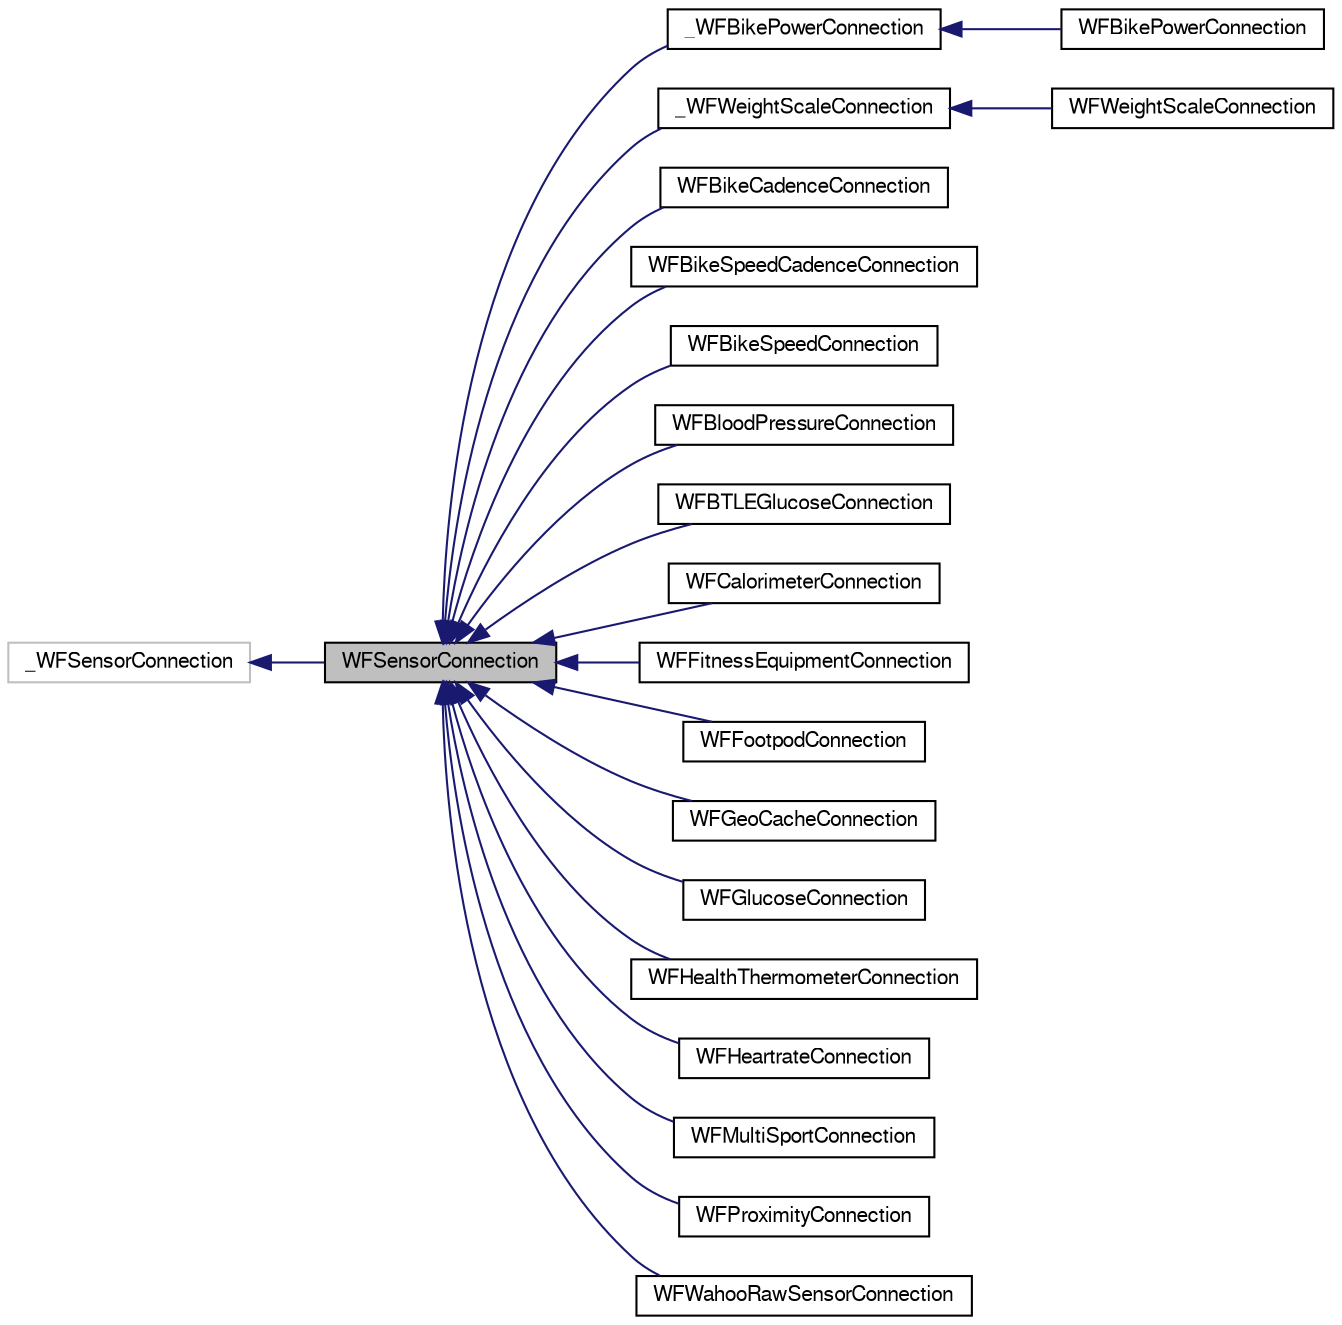 digraph "WFSensorConnection"
{
  edge [fontname="FreeSans",fontsize="10",labelfontname="FreeSans",labelfontsize="10"];
  node [fontname="FreeSans",fontsize="10",shape=record];
  rankdir="LR";
  Node1 [label="WFSensorConnection",height=0.2,width=0.4,color="black", fillcolor="grey75", style="filled", fontcolor="black"];
  Node2 -> Node1 [dir="back",color="midnightblue",fontsize="10",style="solid",fontname="FreeSans"];
  Node2 [label="_WFSensorConnection",height=0.2,width=0.4,color="grey75", fillcolor="white", style="filled"];
  Node1 -> Node3 [dir="back",color="midnightblue",fontsize="10",style="solid",fontname="FreeSans"];
  Node3 [label="_WFBikePowerConnection",height=0.2,width=0.4,color="black", fillcolor="white", style="filled",URL="$interface___w_f_bike_power_connection.html"];
  Node3 -> Node4 [dir="back",color="midnightblue",fontsize="10",style="solid",fontname="FreeSans"];
  Node4 [label="WFBikePowerConnection",height=0.2,width=0.4,color="black", fillcolor="white", style="filled",URL="$interface_w_f_bike_power_connection.html",tooltip="Represents a connection to an ANT+ Bike Power sensor. "];
  Node1 -> Node5 [dir="back",color="midnightblue",fontsize="10",style="solid",fontname="FreeSans"];
  Node5 [label="_WFWeightScaleConnection",height=0.2,width=0.4,color="black", fillcolor="white", style="filled",URL="$interface___w_f_weight_scale_connection.html",tooltip="Internal-use base class for the WFWeightScaleConnection. "];
  Node5 -> Node6 [dir="back",color="midnightblue",fontsize="10",style="solid",fontname="FreeSans"];
  Node6 [label="WFWeightScaleConnection",height=0.2,width=0.4,color="black", fillcolor="white", style="filled",URL="$interface_w_f_weight_scale_connection.html",tooltip="Represents a connection to an ANT+ or BTLE Weight Scale sensor. "];
  Node1 -> Node7 [dir="back",color="midnightblue",fontsize="10",style="solid",fontname="FreeSans"];
  Node7 [label="WFBikeCadenceConnection",height=0.2,width=0.4,color="black", fillcolor="white", style="filled",URL="$interface_w_f_bike_cadence_connection.html",tooltip="Represents a connection to an ANT+ Bike Cadence sensor. "];
  Node1 -> Node8 [dir="back",color="midnightblue",fontsize="10",style="solid",fontname="FreeSans"];
  Node8 [label="WFBikeSpeedCadenceConnection",height=0.2,width=0.4,color="black", fillcolor="white", style="filled",URL="$interface_w_f_bike_speed_cadence_connection.html",tooltip="Represents a connection to an ANT+ combined Bike Speed and Cadence sensor. "];
  Node1 -> Node9 [dir="back",color="midnightblue",fontsize="10",style="solid",fontname="FreeSans"];
  Node9 [label="WFBikeSpeedConnection",height=0.2,width=0.4,color="black", fillcolor="white", style="filled",URL="$interface_w_f_bike_speed_connection.html",tooltip="Represents a connection to an ANT+ Bike Speed sensor. "];
  Node1 -> Node10 [dir="back",color="midnightblue",fontsize="10",style="solid",fontname="FreeSans"];
  Node10 [label="WFBloodPressureConnection",height=0.2,width=0.4,color="black", fillcolor="white", style="filled",URL="$interface_w_f_blood_pressure_connection.html",tooltip="Represents a connection to a BTLE Blood Pressure sensor. "];
  Node1 -> Node11 [dir="back",color="midnightblue",fontsize="10",style="solid",fontname="FreeSans"];
  Node11 [label="WFBTLEGlucoseConnection",height=0.2,width=0.4,color="black", fillcolor="white", style="filled",URL="$interface_w_f_b_t_l_e_glucose_connection.html",tooltip="Represents a connection to a BTLE Glucose Monitor sensor. "];
  Node1 -> Node12 [dir="back",color="midnightblue",fontsize="10",style="solid",fontname="FreeSans"];
  Node12 [label="WFCalorimeterConnection",height=0.2,width=0.4,color="black", fillcolor="white", style="filled",URL="$interface_w_f_calorimeter_connection.html",tooltip="Represents a connection to an ANT+ Calorimeter sensor. "];
  Node1 -> Node13 [dir="back",color="midnightblue",fontsize="10",style="solid",fontname="FreeSans"];
  Node13 [label="WFFitnessEquipmentConnection",height=0.2,width=0.4,color="black", fillcolor="white", style="filled",URL="$interface_w_f_fitness_equipment_connection.html",tooltip="Represents a connection to an ANT+ Fitness Equipment sensor. "];
  Node1 -> Node14 [dir="back",color="midnightblue",fontsize="10",style="solid",fontname="FreeSans"];
  Node14 [label="WFFootpodConnection",height=0.2,width=0.4,color="black", fillcolor="white", style="filled",URL="$interface_w_f_footpod_connection.html",tooltip="Represents a connection to an ANT+ Stride sensor. "];
  Node1 -> Node15 [dir="back",color="midnightblue",fontsize="10",style="solid",fontname="FreeSans"];
  Node15 [label="WFGeoCacheConnection",height=0.2,width=0.4,color="black", fillcolor="white", style="filled",URL="$interface_w_f_geo_cache_connection.html",tooltip="Represents a connection to an ANT+ GeoCache sensor. "];
  Node1 -> Node16 [dir="back",color="midnightblue",fontsize="10",style="solid",fontname="FreeSans"];
  Node16 [label="WFGlucoseConnection",height=0.2,width=0.4,color="black", fillcolor="white", style="filled",URL="$interface_w_f_glucose_connection.html",tooltip="Represents a connection to an ANT+ Glucose Monitor sensor. "];
  Node1 -> Node17 [dir="back",color="midnightblue",fontsize="10",style="solid",fontname="FreeSans"];
  Node17 [label="WFHealthThermometerConnection",height=0.2,width=0.4,color="black", fillcolor="white", style="filled",URL="$interface_w_f_health_thermometer_connection.html",tooltip="Represents a connection to a BTLE Health Thermometer sensor. "];
  Node1 -> Node18 [dir="back",color="midnightblue",fontsize="10",style="solid",fontname="FreeSans"];
  Node18 [label="WFHeartrateConnection",height=0.2,width=0.4,color="black", fillcolor="white", style="filled",URL="$interface_w_f_heartrate_connection.html",tooltip="Represents a connection to an ANT+ Heart Rate Monitor sensor. "];
  Node1 -> Node19 [dir="back",color="midnightblue",fontsize="10",style="solid",fontname="FreeSans"];
  Node19 [label="WFMultiSportConnection",height=0.2,width=0.4,color="black", fillcolor="white", style="filled",URL="$interface_w_f_multi_sport_connection.html",tooltip="Represents an ANT+ Multi-Sport Speed and Distance connection. "];
  Node1 -> Node20 [dir="back",color="midnightblue",fontsize="10",style="solid",fontname="FreeSans"];
  Node20 [label="WFProximityConnection",height=0.2,width=0.4,color="black", fillcolor="white", style="filled",URL="$interface_w_f_proximity_connection.html",tooltip="Represents a connection to a BTLE Proximity sensor. "];
  Node1 -> Node21 [dir="back",color="midnightblue",fontsize="10",style="solid",fontname="FreeSans"];
  Node21 [label="WFWahooRawSensorConnection",height=0.2,width=0.4,color="black", fillcolor="white", style="filled",URL="$interface_w_f_wahoo_raw_sensor_connection.html",tooltip="Represents a connection to a Wahoo Raw Sensor Service (implemented by a BLE device) ..."];
}
